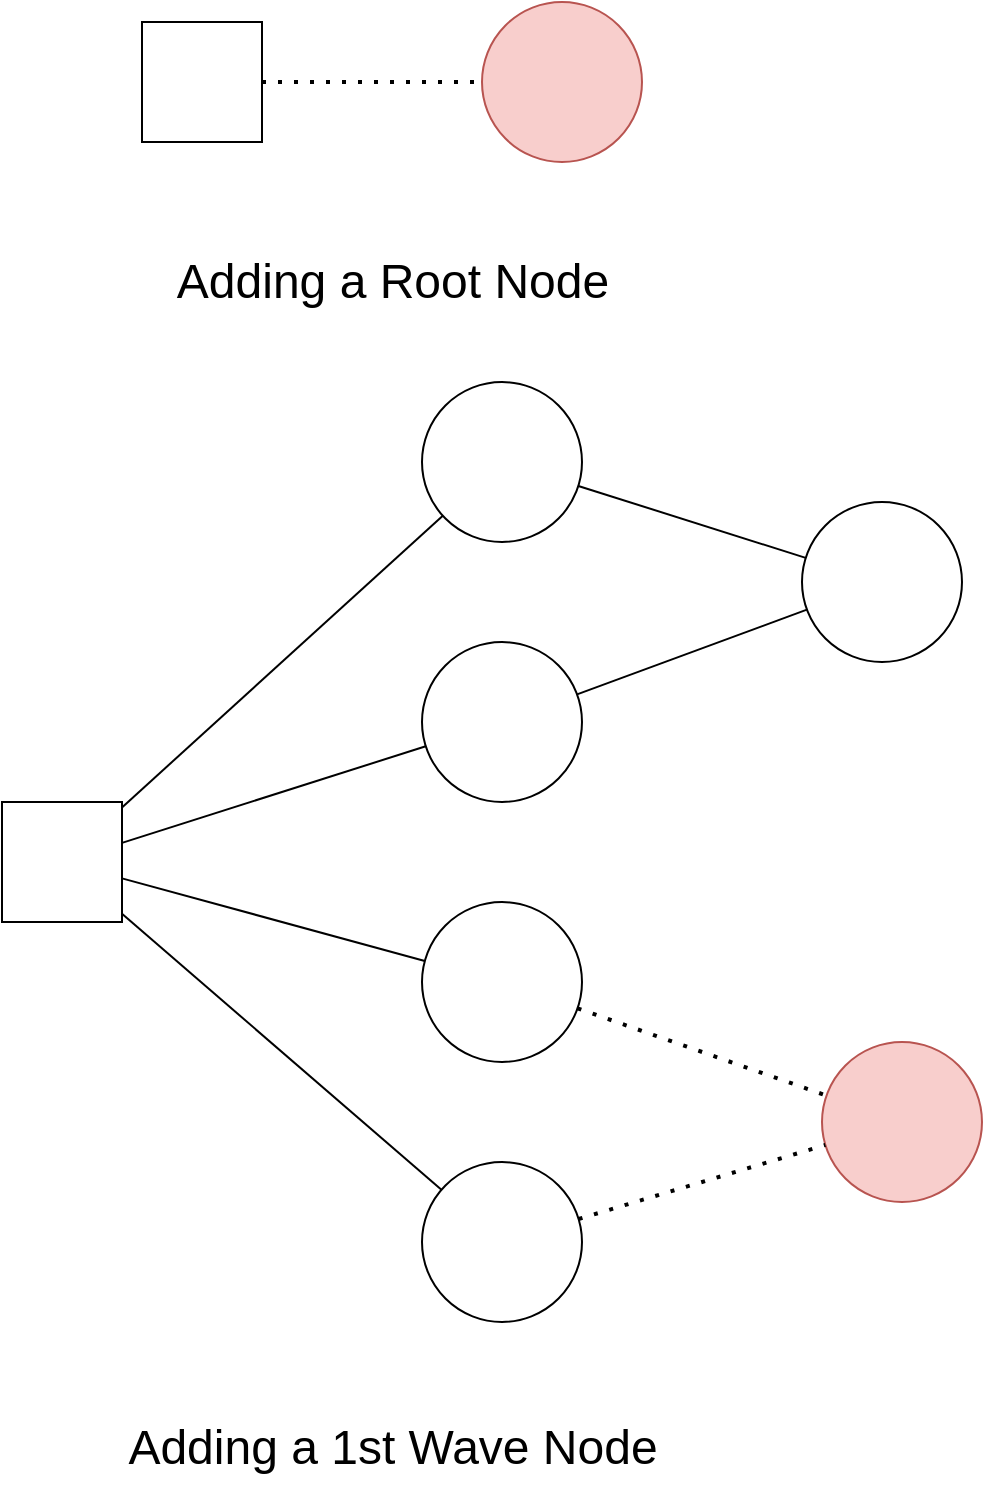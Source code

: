 <mxfile version="22.1.21" type="device">
  <diagram name="Page-1" id="2aSQONekuSL_nxxfbOa2">
    <mxGraphModel dx="1306" dy="847" grid="1" gridSize="10" guides="1" tooltips="1" connect="1" arrows="1" fold="1" page="1" pageScale="1" pageWidth="850" pageHeight="1100" math="0" shadow="0">
      <root>
        <mxCell id="0" />
        <mxCell id="1" parent="0" />
        <mxCell id="SEoPBOFGqawq4P-zKX4S-1" value="" style="rounded=0;whiteSpace=wrap;html=1;" vertex="1" parent="1">
          <mxGeometry x="300" y="100" width="60" height="60" as="geometry" />
        </mxCell>
        <mxCell id="SEoPBOFGqawq4P-zKX4S-2" value="" style="ellipse;whiteSpace=wrap;html=1;aspect=fixed;fillColor=#f8cecc;strokeColor=#b85450;" vertex="1" parent="1">
          <mxGeometry x="470" y="90" width="80" height="80" as="geometry" />
        </mxCell>
        <mxCell id="SEoPBOFGqawq4P-zKX4S-4" value="" style="endArrow=none;dashed=1;html=1;dashPattern=1 3;strokeWidth=2;rounded=0;" edge="1" parent="1" source="SEoPBOFGqawq4P-zKX4S-1" target="SEoPBOFGqawq4P-zKX4S-2">
          <mxGeometry width="50" height="50" relative="1" as="geometry">
            <mxPoint x="610" y="310" as="sourcePoint" />
            <mxPoint x="660" y="260" as="targetPoint" />
          </mxGeometry>
        </mxCell>
        <mxCell id="SEoPBOFGqawq4P-zKX4S-5" value="Adding a Root Node" style="text;html=1;align=center;verticalAlign=middle;resizable=0;points=[];autosize=1;strokeColor=none;fillColor=none;fontSize=24;" vertex="1" parent="1">
          <mxGeometry x="305" y="210" width="240" height="40" as="geometry" />
        </mxCell>
        <mxCell id="SEoPBOFGqawq4P-zKX4S-6" value="" style="rounded=0;whiteSpace=wrap;html=1;" vertex="1" parent="1">
          <mxGeometry x="230" y="490" width="60" height="60" as="geometry" />
        </mxCell>
        <mxCell id="SEoPBOFGqawq4P-zKX4S-7" value="" style="ellipse;whiteSpace=wrap;html=1;aspect=fixed;" vertex="1" parent="1">
          <mxGeometry x="440" y="280" width="80" height="80" as="geometry" />
        </mxCell>
        <mxCell id="SEoPBOFGqawq4P-zKX4S-8" value="" style="ellipse;whiteSpace=wrap;html=1;aspect=fixed;" vertex="1" parent="1">
          <mxGeometry x="440" y="410" width="80" height="80" as="geometry" />
        </mxCell>
        <mxCell id="SEoPBOFGqawq4P-zKX4S-9" value="" style="ellipse;whiteSpace=wrap;html=1;aspect=fixed;" vertex="1" parent="1">
          <mxGeometry x="440" y="540" width="80" height="80" as="geometry" />
        </mxCell>
        <mxCell id="SEoPBOFGqawq4P-zKX4S-10" value="" style="ellipse;whiteSpace=wrap;html=1;aspect=fixed;" vertex="1" parent="1">
          <mxGeometry x="440" y="670" width="80" height="80" as="geometry" />
        </mxCell>
        <mxCell id="SEoPBOFGqawq4P-zKX4S-11" value="" style="ellipse;whiteSpace=wrap;html=1;aspect=fixed;" vertex="1" parent="1">
          <mxGeometry x="630" y="340" width="80" height="80" as="geometry" />
        </mxCell>
        <mxCell id="SEoPBOFGqawq4P-zKX4S-12" value="" style="ellipse;whiteSpace=wrap;html=1;aspect=fixed;fillColor=#f8cecc;strokeColor=#b85450;" vertex="1" parent="1">
          <mxGeometry x="640" y="610" width="80" height="80" as="geometry" />
        </mxCell>
        <mxCell id="SEoPBOFGqawq4P-zKX4S-13" value="" style="endArrow=none;html=1;rounded=0;" edge="1" parent="1" source="SEoPBOFGqawq4P-zKX4S-6" target="SEoPBOFGqawq4P-zKX4S-7">
          <mxGeometry width="50" height="50" relative="1" as="geometry">
            <mxPoint x="400" y="530" as="sourcePoint" />
            <mxPoint x="450" y="480" as="targetPoint" />
          </mxGeometry>
        </mxCell>
        <mxCell id="SEoPBOFGqawq4P-zKX4S-14" value="" style="endArrow=none;html=1;rounded=0;" edge="1" parent="1" source="SEoPBOFGqawq4P-zKX4S-6" target="SEoPBOFGqawq4P-zKX4S-8">
          <mxGeometry width="50" height="50" relative="1" as="geometry">
            <mxPoint x="300" y="503" as="sourcePoint" />
            <mxPoint x="460" y="357" as="targetPoint" />
          </mxGeometry>
        </mxCell>
        <mxCell id="SEoPBOFGqawq4P-zKX4S-15" value="" style="endArrow=none;html=1;rounded=0;" edge="1" parent="1" source="SEoPBOFGqawq4P-zKX4S-6" target="SEoPBOFGqawq4P-zKX4S-9">
          <mxGeometry width="50" height="50" relative="1" as="geometry">
            <mxPoint x="300" y="520" as="sourcePoint" />
            <mxPoint x="452" y="472" as="targetPoint" />
          </mxGeometry>
        </mxCell>
        <mxCell id="SEoPBOFGqawq4P-zKX4S-16" value="" style="endArrow=none;html=1;rounded=0;" edge="1" parent="1" source="SEoPBOFGqawq4P-zKX4S-6" target="SEoPBOFGqawq4P-zKX4S-10">
          <mxGeometry width="50" height="50" relative="1" as="geometry">
            <mxPoint x="300" y="544" as="sourcePoint" />
            <mxPoint x="480" y="627" as="targetPoint" />
          </mxGeometry>
        </mxCell>
        <mxCell id="SEoPBOFGqawq4P-zKX4S-17" value="" style="endArrow=none;html=1;rounded=0;" edge="1" parent="1" source="SEoPBOFGqawq4P-zKX4S-7" target="SEoPBOFGqawq4P-zKX4S-11">
          <mxGeometry width="50" height="50" relative="1" as="geometry">
            <mxPoint x="300" y="556" as="sourcePoint" />
            <mxPoint x="460" y="694" as="targetPoint" />
          </mxGeometry>
        </mxCell>
        <mxCell id="SEoPBOFGqawq4P-zKX4S-18" value="" style="endArrow=none;html=1;rounded=0;" edge="1" parent="1" source="SEoPBOFGqawq4P-zKX4S-8" target="SEoPBOFGqawq4P-zKX4S-11">
          <mxGeometry width="50" height="50" relative="1" as="geometry">
            <mxPoint x="528" y="342" as="sourcePoint" />
            <mxPoint x="642" y="378" as="targetPoint" />
          </mxGeometry>
        </mxCell>
        <mxCell id="SEoPBOFGqawq4P-zKX4S-19" value="" style="endArrow=none;dashed=1;html=1;dashPattern=1 3;strokeWidth=2;rounded=0;" edge="1" parent="1" source="SEoPBOFGqawq4P-zKX4S-9" target="SEoPBOFGqawq4P-zKX4S-12">
          <mxGeometry width="50" height="50" relative="1" as="geometry">
            <mxPoint x="400" y="530" as="sourcePoint" />
            <mxPoint x="450" y="480" as="targetPoint" />
          </mxGeometry>
        </mxCell>
        <mxCell id="SEoPBOFGqawq4P-zKX4S-20" value="" style="endArrow=none;dashed=1;html=1;dashPattern=1 3;strokeWidth=2;rounded=0;" edge="1" parent="1" source="SEoPBOFGqawq4P-zKX4S-10" target="SEoPBOFGqawq4P-zKX4S-12">
          <mxGeometry width="50" height="50" relative="1" as="geometry">
            <mxPoint x="528" y="603" as="sourcePoint" />
            <mxPoint x="652" y="647" as="targetPoint" />
          </mxGeometry>
        </mxCell>
        <mxCell id="SEoPBOFGqawq4P-zKX4S-21" value="Adding a 1st Wave Node" style="text;html=1;align=center;verticalAlign=middle;resizable=0;points=[];autosize=1;strokeColor=none;fillColor=none;fontSize=24;" vertex="1" parent="1">
          <mxGeometry x="280" y="793" width="290" height="40" as="geometry" />
        </mxCell>
      </root>
    </mxGraphModel>
  </diagram>
</mxfile>
